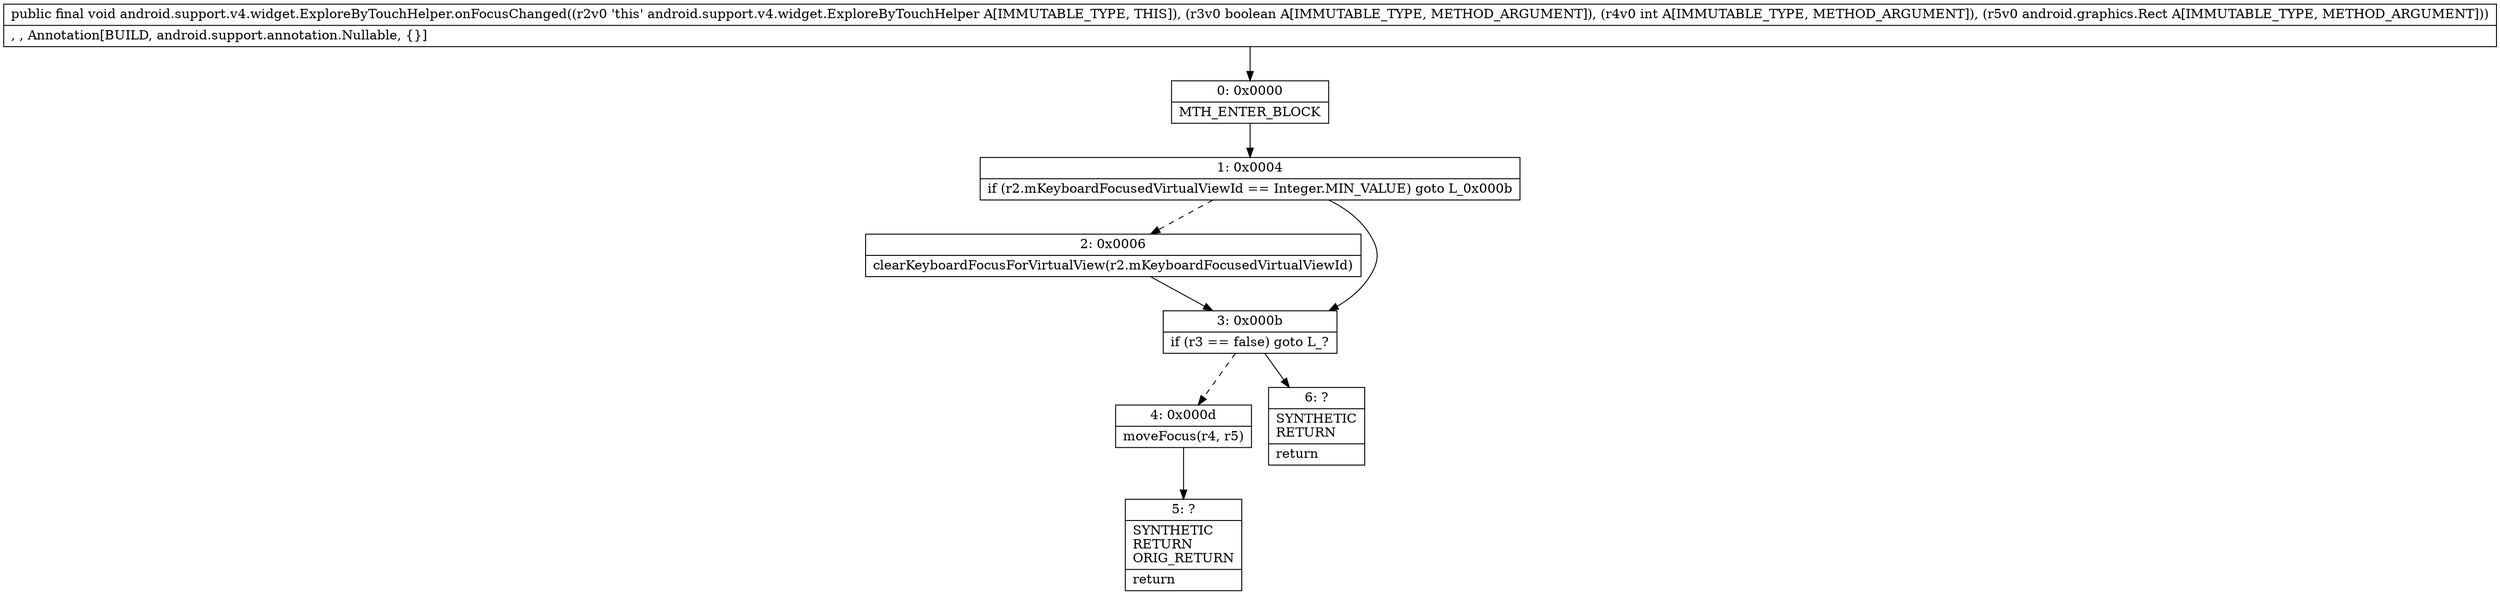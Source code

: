 digraph "CFG forandroid.support.v4.widget.ExploreByTouchHelper.onFocusChanged(ZILandroid\/graphics\/Rect;)V" {
Node_0 [shape=record,label="{0\:\ 0x0000|MTH_ENTER_BLOCK\l}"];
Node_1 [shape=record,label="{1\:\ 0x0004|if (r2.mKeyboardFocusedVirtualViewId == Integer.MIN_VALUE) goto L_0x000b\l}"];
Node_2 [shape=record,label="{2\:\ 0x0006|clearKeyboardFocusForVirtualView(r2.mKeyboardFocusedVirtualViewId)\l}"];
Node_3 [shape=record,label="{3\:\ 0x000b|if (r3 == false) goto L_?\l}"];
Node_4 [shape=record,label="{4\:\ 0x000d|moveFocus(r4, r5)\l}"];
Node_5 [shape=record,label="{5\:\ ?|SYNTHETIC\lRETURN\lORIG_RETURN\l|return\l}"];
Node_6 [shape=record,label="{6\:\ ?|SYNTHETIC\lRETURN\l|return\l}"];
MethodNode[shape=record,label="{public final void android.support.v4.widget.ExploreByTouchHelper.onFocusChanged((r2v0 'this' android.support.v4.widget.ExploreByTouchHelper A[IMMUTABLE_TYPE, THIS]), (r3v0 boolean A[IMMUTABLE_TYPE, METHOD_ARGUMENT]), (r4v0 int A[IMMUTABLE_TYPE, METHOD_ARGUMENT]), (r5v0 android.graphics.Rect A[IMMUTABLE_TYPE, METHOD_ARGUMENT]))  | , , Annotation[BUILD, android.support.annotation.Nullable, \{\}]\l}"];
MethodNode -> Node_0;
Node_0 -> Node_1;
Node_1 -> Node_2[style=dashed];
Node_1 -> Node_3;
Node_2 -> Node_3;
Node_3 -> Node_4[style=dashed];
Node_3 -> Node_6;
Node_4 -> Node_5;
}

